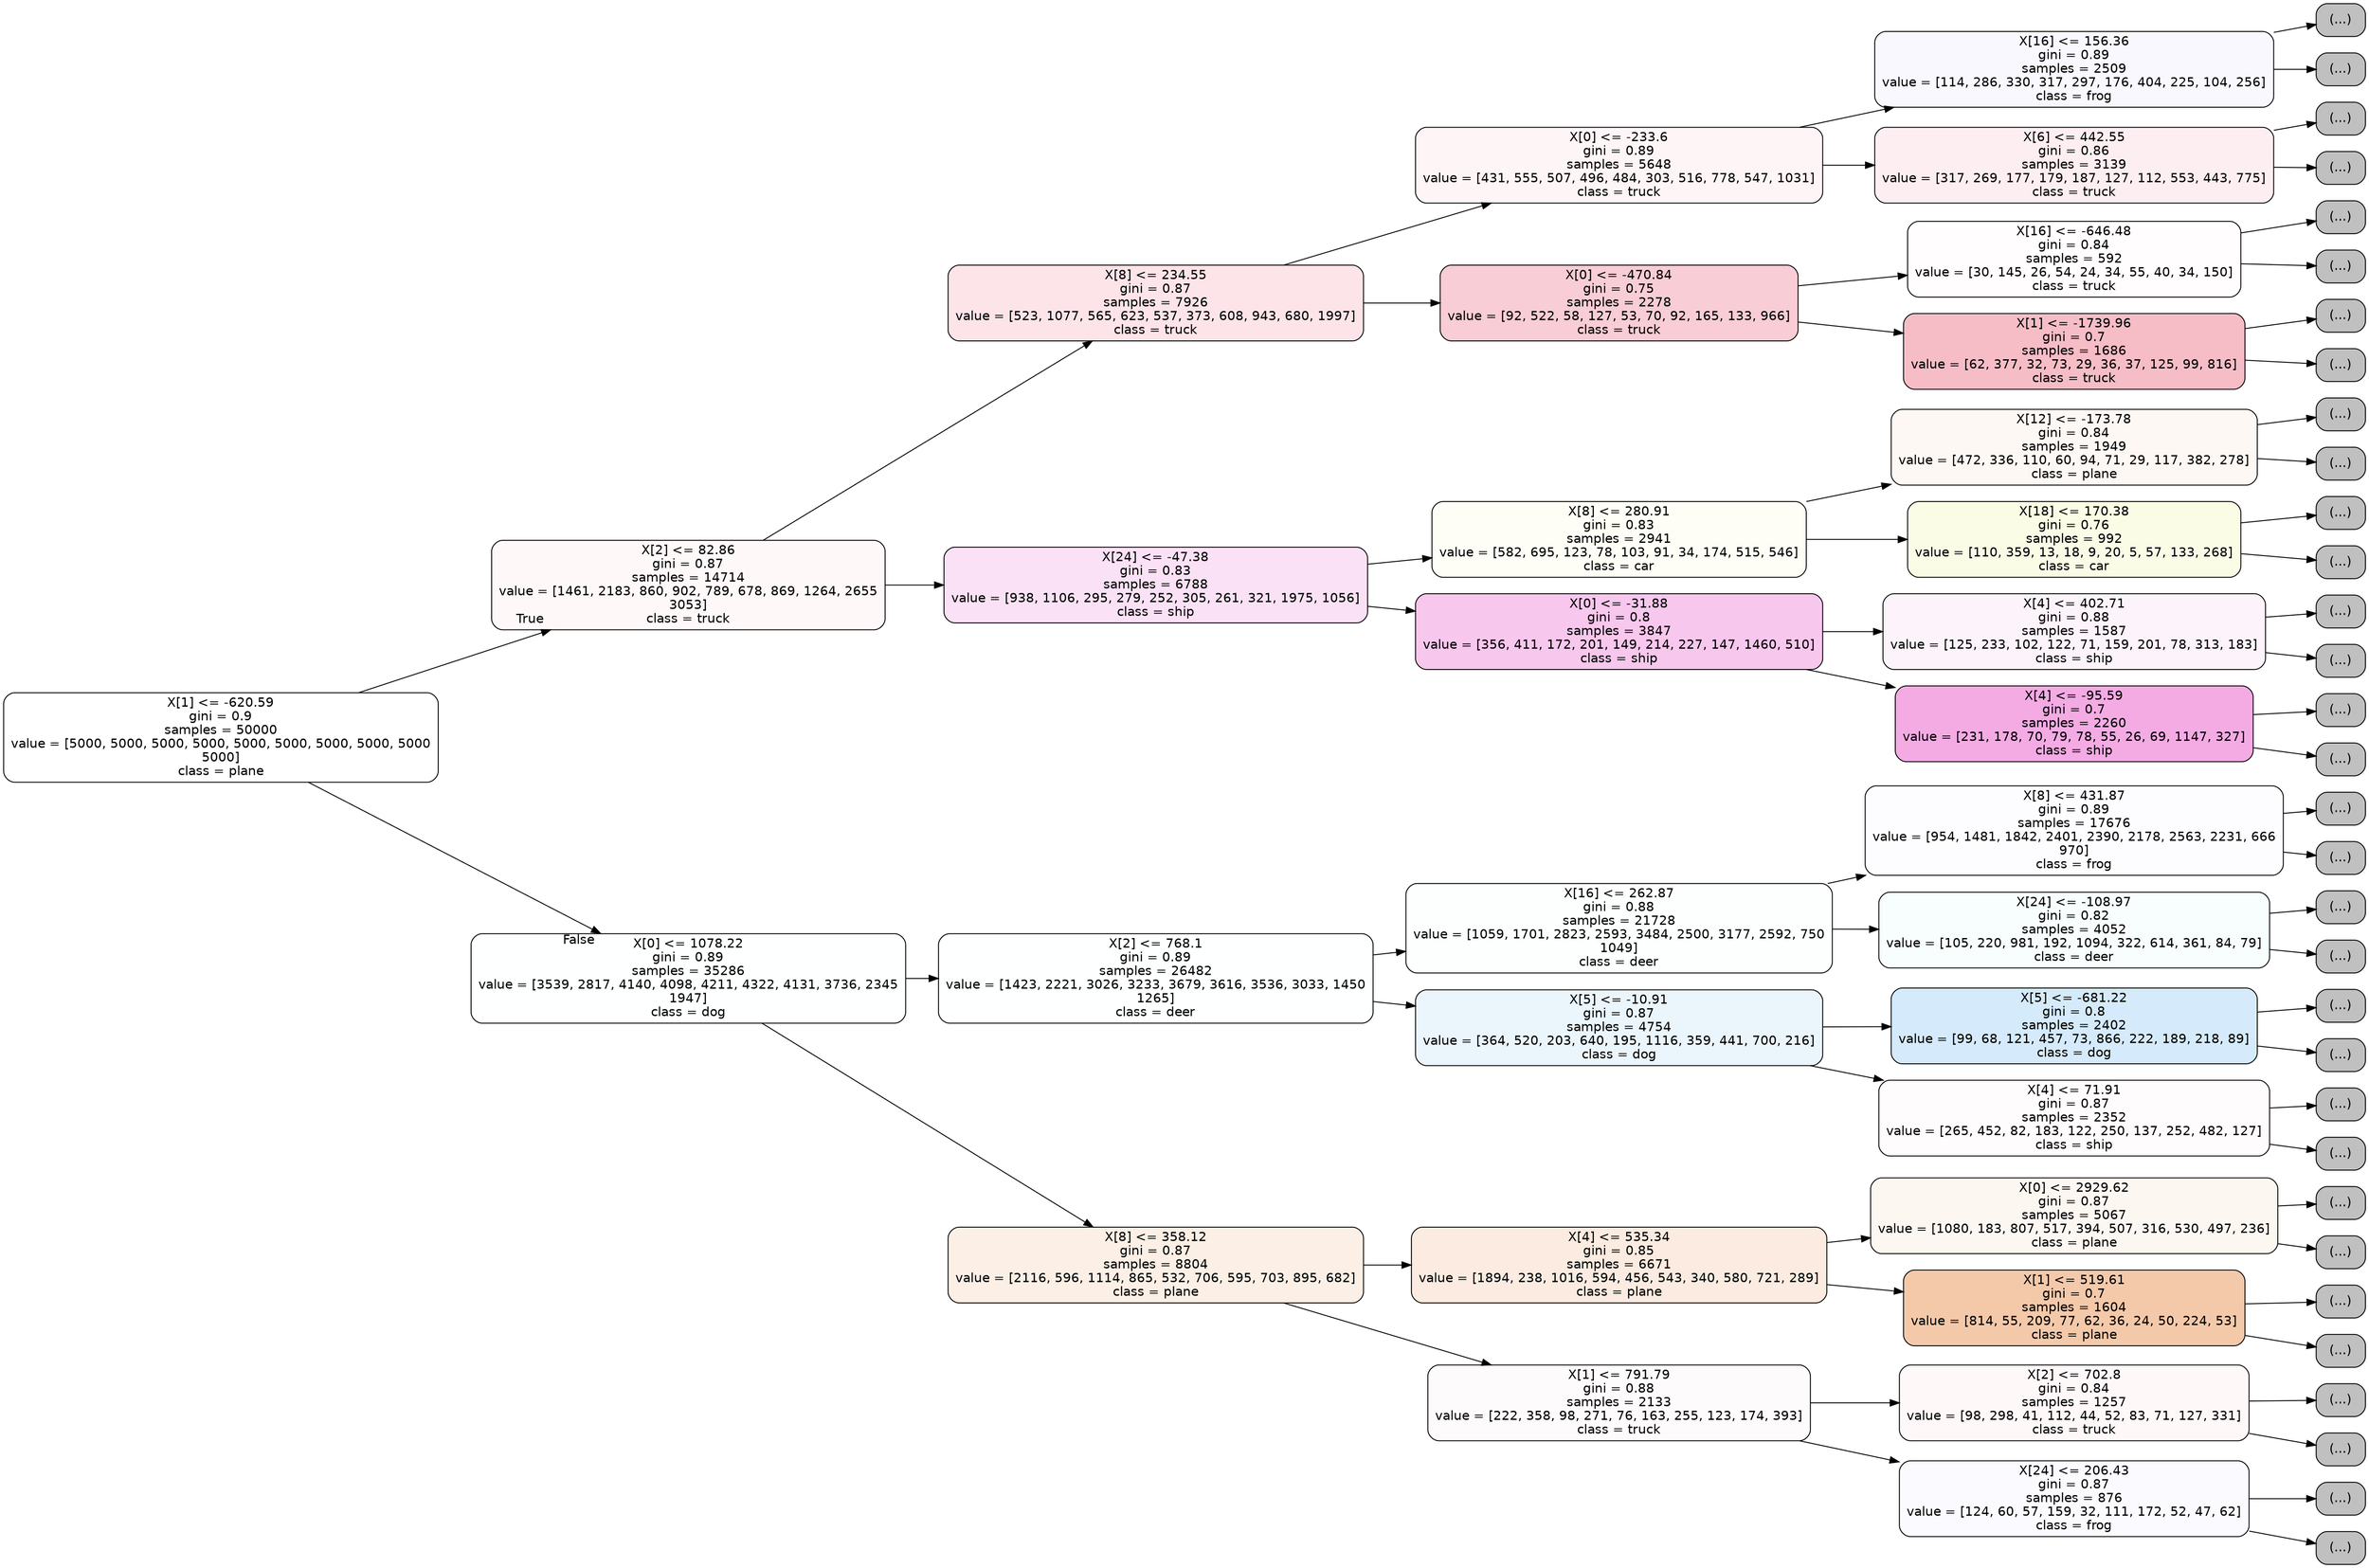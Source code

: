 digraph Tree {
node [shape=box, style="filled, rounded", color="black", fontname=helvetica] ;
edge [fontname=helvetica] ;
rankdir=LR ;
0 [label="X[1] <= -620.59\ngini = 0.9\nsamples = 50000\nvalue = [5000, 5000, 5000, 5000, 5000, 5000, 5000, 5000, 5000\n5000]\nclass = plane", fillcolor="#ffffff"] ;
1 [label="X[2] <= 82.86\ngini = 0.87\nsamples = 14714\nvalue = [1461, 2183, 860, 902, 789, 678, 869, 1264, 2655\n3053]\nclass = truck", fillcolor="#fef8f9"] ;
0 -> 1 [labeldistance=2.5, labelangle=-45, headlabel="True"] ;
2 [label="X[8] <= 234.55\ngini = 0.87\nsamples = 7926\nvalue = [523, 1077, 565, 623, 537, 373, 608, 943, 680, 1997]\nclass = truck", fillcolor="#fce4e9"] ;
1 -> 2 ;
3 [label="X[0] <= -233.6\ngini = 0.89\nsamples = 5648\nvalue = [431, 555, 507, 496, 484, 303, 516, 778, 547, 1031]\nclass = truck", fillcolor="#fef5f6"] ;
2 -> 3 ;
4 [label="X[16] <= 156.36\ngini = 0.89\nsamples = 2509\nvalue = [114, 286, 330, 317, 297, 176, 404, 225, 104, 256]\nclass = frog", fillcolor="#f8f8fe"] ;
3 -> 4 ;
5 [label="(...)", fillcolor="#C0C0C0"] ;
4 -> 5 ;
1440 [label="(...)", fillcolor="#C0C0C0"] ;
4 -> 1440 ;
1905 [label="X[6] <= 442.55\ngini = 0.86\nsamples = 3139\nvalue = [317, 269, 177, 179, 187, 127, 112, 553, 443, 775]\nclass = truck", fillcolor="#fdeef1"] ;
3 -> 1905 ;
1906 [label="(...)", fillcolor="#C0C0C0"] ;
1905 -> 1906 ;
3579 [label="(...)", fillcolor="#C0C0C0"] ;
1905 -> 3579 ;
4154 [label="X[0] <= -470.84\ngini = 0.75\nsamples = 2278\nvalue = [92, 522, 58, 127, 53, 70, 92, 165, 133, 966]\nclass = truck", fillcolor="#f8cdd5"] ;
2 -> 4154 ;
4155 [label="X[16] <= -646.48\ngini = 0.84\nsamples = 592\nvalue = [30, 145, 26, 54, 24, 34, 55, 40, 34, 150]\nclass = truck", fillcolor="#fffdfd"] ;
4154 -> 4155 ;
4156 [label="(...)", fillcolor="#C0C0C0"] ;
4155 -> 4156 ;
4171 [label="(...)", fillcolor="#C0C0C0"] ;
4155 -> 4171 ;
4588 [label="X[1] <= -1739.96\ngini = 0.7\nsamples = 1686\nvalue = [62, 377, 32, 73, 29, 36, 37, 125, 99, 816]\nclass = truck", fillcolor="#f6bdc7"] ;
4154 -> 4588 ;
4589 [label="(...)", fillcolor="#C0C0C0"] ;
4588 -> 4589 ;
4820 [label="(...)", fillcolor="#C0C0C0"] ;
4588 -> 4820 ;
5593 [label="X[24] <= -47.38\ngini = 0.83\nsamples = 6788\nvalue = [938, 1106, 295, 279, 252, 305, 261, 321, 1975, 1056]\nclass = ship", fillcolor="#fbe1f5"] ;
1 -> 5593 ;
5594 [label="X[8] <= 280.91\ngini = 0.83\nsamples = 2941\nvalue = [582, 695, 123, 78, 103, 91, 34, 174, 515, 546]\nclass = car", fillcolor="#fefef6"] ;
5593 -> 5594 ;
5595 [label="X[12] <= -173.78\ngini = 0.84\nsamples = 1949\nvalue = [472, 336, 110, 60, 94, 71, 29, 117, 382, 278]\nclass = plane", fillcolor="#fef8f4"] ;
5594 -> 5595 ;
5596 [label="(...)", fillcolor="#C0C0C0"] ;
5595 -> 5596 ;
5993 [label="(...)", fillcolor="#C0C0C0"] ;
5595 -> 5993 ;
6934 [label="X[18] <= 170.38\ngini = 0.76\nsamples = 992\nvalue = [110, 359, 13, 18, 9, 20, 5, 57, 133, 268]\nclass = car", fillcolor="#fbfce6"] ;
5594 -> 6934 ;
6935 [label="(...)", fillcolor="#C0C0C0"] ;
6934 -> 6935 ;
7334 [label="(...)", fillcolor="#C0C0C0"] ;
6934 -> 7334 ;
7491 [label="X[0] <= -31.88\ngini = 0.8\nsamples = 3847\nvalue = [356, 411, 172, 201, 149, 214, 227, 147, 1460, 510]\nclass = ship", fillcolor="#f8c7ed"] ;
5593 -> 7491 ;
7492 [label="X[4] <= 402.71\ngini = 0.88\nsamples = 1587\nvalue = [125, 233, 102, 122, 71, 159, 201, 78, 313, 183]\nclass = ship", fillcolor="#fdf3fb"] ;
7491 -> 7492 ;
7493 [label="(...)", fillcolor="#C0C0C0"] ;
7492 -> 7493 ;
8322 [label="(...)", fillcolor="#C0C0C0"] ;
7492 -> 8322 ;
8607 [label="X[4] <= -95.59\ngini = 0.7\nsamples = 2260\nvalue = [231, 178, 70, 79, 78, 55, 26, 69, 1147, 327]\nclass = ship", fillcolor="#f4abe4"] ;
7491 -> 8607 ;
8608 [label="(...)", fillcolor="#C0C0C0"] ;
8607 -> 8608 ;
9235 [label="(...)", fillcolor="#C0C0C0"] ;
8607 -> 9235 ;
9862 [label="X[0] <= 1078.22\ngini = 0.89\nsamples = 35286\nvalue = [3539, 2817, 4140, 4098, 4211, 4322, 4131, 3736, 2345\n1947]\nclass = dog", fillcolor="#feffff"] ;
0 -> 9862 [labeldistance=2.5, labelangle=45, headlabel="False"] ;
9863 [label="X[2] <= 768.1\ngini = 0.89\nsamples = 26482\nvalue = [1423, 2221, 3026, 3233, 3679, 3616, 3536, 3033, 1450\n1265]\nclass = deer", fillcolor="#feffff"] ;
9862 -> 9863 ;
9864 [label="X[16] <= 262.87\ngini = 0.88\nsamples = 21728\nvalue = [1059, 1701, 2823, 2593, 3484, 2500, 3177, 2592, 750\n1049]\nclass = deer", fillcolor="#fcfffe"] ;
9863 -> 9864 ;
9865 [label="X[8] <= 431.87\ngini = 0.89\nsamples = 17676\nvalue = [954, 1481, 1842, 2401, 2390, 2178, 2563, 2231, 666\n970]\nclass = frog", fillcolor="#fdfdff"] ;
9864 -> 9865 ;
9866 [label="(...)", fillcolor="#C0C0C0"] ;
9865 -> 9866 ;
20827 [label="(...)", fillcolor="#C0C0C0"] ;
9865 -> 20827 ;
22794 [label="X[24] <= -108.97\ngini = 0.82\nsamples = 4052\nvalue = [105, 220, 981, 192, 1094, 322, 614, 361, 84, 79]\nclass = deer", fillcolor="#f8fefd"] ;
9864 -> 22794 ;
22795 [label="(...)", fillcolor="#C0C0C0"] ;
22794 -> 22795 ;
23410 [label="(...)", fillcolor="#C0C0C0"] ;
22794 -> 23410 ;
25533 [label="X[5] <= -10.91\ngini = 0.87\nsamples = 4754\nvalue = [364, 520, 203, 640, 195, 1116, 359, 441, 700, 216]\nclass = dog", fillcolor="#ebf5fc"] ;
9863 -> 25533 ;
25534 [label="X[5] <= -681.22\ngini = 0.8\nsamples = 2402\nvalue = [99, 68, 121, 457, 73, 866, 222, 189, 218, 89]\nclass = dog", fillcolor="#d5eafa"] ;
25533 -> 25534 ;
25535 [label="(...)", fillcolor="#C0C0C0"] ;
25534 -> 25535 ;
26010 [label="(...)", fillcolor="#C0C0C0"] ;
25534 -> 26010 ;
27093 [label="X[4] <= 71.91\ngini = 0.87\nsamples = 2352\nvalue = [265, 452, 82, 183, 122, 250, 137, 252, 482, 127]\nclass = ship", fillcolor="#fffcfe"] ;
25533 -> 27093 ;
27094 [label="(...)", fillcolor="#C0C0C0"] ;
27093 -> 27094 ;
27983 [label="(...)", fillcolor="#C0C0C0"] ;
27093 -> 27983 ;
28670 [label="X[8] <= 358.12\ngini = 0.87\nsamples = 8804\nvalue = [2116, 596, 1114, 865, 532, 706, 595, 703, 895, 682]\nclass = plane", fillcolor="#fcefe5"] ;
9862 -> 28670 ;
28671 [label="X[4] <= 535.34\ngini = 0.85\nsamples = 6671\nvalue = [1894, 238, 1016, 594, 456, 543, 340, 580, 721, 289]\nclass = plane", fillcolor="#fbebe0"] ;
28670 -> 28671 ;
28672 [label="X[0] <= 2929.62\ngini = 0.87\nsamples = 5067\nvalue = [1080, 183, 807, 517, 394, 507, 316, 530, 497, 236]\nclass = plane", fillcolor="#fdf7f2"] ;
28671 -> 28672 ;
28673 [label="(...)", fillcolor="#C0C0C0"] ;
28672 -> 28673 ;
31172 [label="(...)", fillcolor="#C0C0C0"] ;
28672 -> 31172 ;
32301 [label="X[1] <= 519.61\ngini = 0.7\nsamples = 1604\nvalue = [814, 55, 209, 77, 62, 36, 24, 50, 224, 53]\nclass = plane", fillcolor="#f4c9aa"] ;
28671 -> 32301 ;
32302 [label="(...)", fillcolor="#C0C0C0"] ;
32301 -> 32302 ;
32731 [label="(...)", fillcolor="#C0C0C0"] ;
32301 -> 32731 ;
33172 [label="X[1] <= 791.79\ngini = 0.88\nsamples = 2133\nvalue = [222, 358, 98, 271, 76, 163, 255, 123, 174, 393]\nclass = truck", fillcolor="#fefbfc"] ;
28670 -> 33172 ;
33173 [label="X[2] <= 702.8\ngini = 0.84\nsamples = 1257\nvalue = [98, 298, 41, 112, 44, 52, 83, 71, 127, 331]\nclass = truck", fillcolor="#fef8f9"] ;
33172 -> 33173 ;
33174 [label="(...)", fillcolor="#C0C0C0"] ;
33173 -> 33174 ;
33829 [label="(...)", fillcolor="#C0C0C0"] ;
33173 -> 33829 ;
33994 [label="X[24] <= 206.43\ngini = 0.87\nsamples = 876\nvalue = [124, 60, 57, 159, 32, 111, 172, 52, 47, 62]\nclass = frog", fillcolor="#fbfbff"] ;
33172 -> 33994 ;
33995 [label="(...)", fillcolor="#C0C0C0"] ;
33994 -> 33995 ;
34454 [label="(...)", fillcolor="#C0C0C0"] ;
33994 -> 34454 ;
}